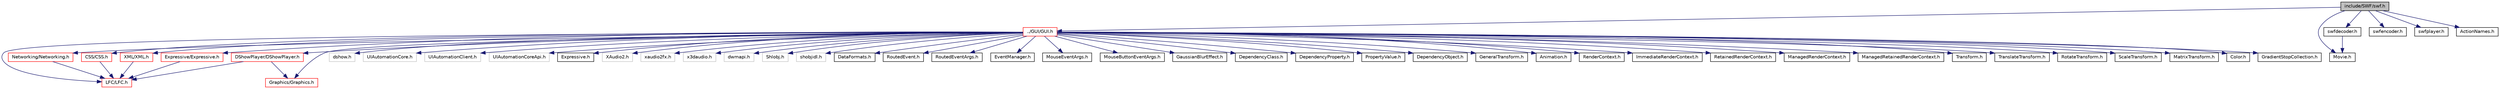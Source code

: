 digraph G
{
  edge [fontname="Helvetica",fontsize="10",labelfontname="Helvetica",labelfontsize="10"];
  node [fontname="Helvetica",fontsize="10",shape=record];
  Node1 [label="include/SWF/swf.h",height=0.2,width=0.4,color="black", fillcolor="grey75", style="filled" fontcolor="black"];
  Node1 -> Node2 [color="midnightblue",fontsize="10",style="solid",fontname="Helvetica"];
  Node2 [label="../GUI/GUI.h",height=0.2,width=0.4,color="red", fillcolor="white", style="filled",URL="$_g_u_i_8h.html"];
  Node2 -> Node3 [color="midnightblue",fontsize="10",style="solid",fontname="Helvetica"];
  Node3 [label="LFC/LFC.h",height=0.2,width=0.4,color="red", fillcolor="white", style="filled",URL="$_l_f_c_8h.html"];
  Node2 -> Node4 [color="midnightblue",fontsize="10",style="solid",fontname="Helvetica"];
  Node4 [label="Networking/Networking.h",height=0.2,width=0.4,color="red", fillcolor="white", style="filled",URL="$_networking_8h.html"];
  Node4 -> Node3 [color="midnightblue",fontsize="10",style="solid",fontname="Helvetica"];
  Node2 -> Node5 [color="midnightblue",fontsize="10",style="solid",fontname="Helvetica"];
  Node5 [label="Graphics/Graphics.h",height=0.2,width=0.4,color="red", fillcolor="white", style="filled",URL="$_graphics_8h.html"];
  Node2 -> Node6 [color="midnightblue",fontsize="10",style="solid",fontname="Helvetica"];
  Node6 [label="DShowPlayer/DShowPlayer.h",height=0.2,width=0.4,color="red", fillcolor="white", style="filled",URL="$_d_show_player_8h.html"];
  Node6 -> Node3 [color="midnightblue",fontsize="10",style="solid",fontname="Helvetica"];
  Node6 -> Node5 [color="midnightblue",fontsize="10",style="solid",fontname="Helvetica"];
  Node2 -> Node7 [color="midnightblue",fontsize="10",style="solid",fontname="Helvetica"];
  Node7 [label="CSS/CSS.h",height=0.2,width=0.4,color="red", fillcolor="white", style="filled",URL="$_c_s_s_8h.html"];
  Node7 -> Node3 [color="midnightblue",fontsize="10",style="solid",fontname="Helvetica"];
  Node2 -> Node8 [color="midnightblue",fontsize="10",style="solid",fontname="Helvetica"];
  Node8 [label="XML/XML.h",height=0.2,width=0.4,color="red", fillcolor="white", style="filled",URL="$_x_m_l_8h.html"];
  Node8 -> Node3 [color="midnightblue",fontsize="10",style="solid",fontname="Helvetica"];
  Node2 -> Node9 [color="midnightblue",fontsize="10",style="solid",fontname="Helvetica"];
  Node9 [label="Expressive/Expressive.h",height=0.2,width=0.4,color="red", fillcolor="white", style="filled",URL="$_expressive_2_expressive_8h.html"];
  Node9 -> Node3 [color="midnightblue",fontsize="10",style="solid",fontname="Helvetica"];
  Node2 -> Node10 [color="midnightblue",fontsize="10",style="solid",fontname="Helvetica"];
  Node10 [label="dshow.h",height=0.2,width=0.4,color="grey75", fillcolor="white", style="filled"];
  Node2 -> Node11 [color="midnightblue",fontsize="10",style="solid",fontname="Helvetica"];
  Node11 [label="UIAutomationCore.h",height=0.2,width=0.4,color="grey75", fillcolor="white", style="filled"];
  Node2 -> Node12 [color="midnightblue",fontsize="10",style="solid",fontname="Helvetica"];
  Node12 [label="UIAutomationClient.h",height=0.2,width=0.4,color="grey75", fillcolor="white", style="filled"];
  Node2 -> Node13 [color="midnightblue",fontsize="10",style="solid",fontname="Helvetica"];
  Node13 [label="UIAutomationCoreApi.h",height=0.2,width=0.4,color="grey75", fillcolor="white", style="filled"];
  Node2 -> Node14 [color="midnightblue",fontsize="10",style="solid",fontname="Helvetica"];
  Node14 [label="Expressive.h",height=0.2,width=0.4,color="black", fillcolor="white", style="filled",URL="$_g_u_i_2_expressive_8h.html"];
  Node2 -> Node15 [color="midnightblue",fontsize="10",style="solid",fontname="Helvetica"];
  Node15 [label="XAudio2.h",height=0.2,width=0.4,color="grey75", fillcolor="white", style="filled"];
  Node2 -> Node16 [color="midnightblue",fontsize="10",style="solid",fontname="Helvetica"];
  Node16 [label="xaudio2fx.h",height=0.2,width=0.4,color="grey75", fillcolor="white", style="filled"];
  Node2 -> Node17 [color="midnightblue",fontsize="10",style="solid",fontname="Helvetica"];
  Node17 [label="x3daudio.h",height=0.2,width=0.4,color="grey75", fillcolor="white", style="filled"];
  Node2 -> Node18 [color="midnightblue",fontsize="10",style="solid",fontname="Helvetica"];
  Node18 [label="dwmapi.h",height=0.2,width=0.4,color="grey75", fillcolor="white", style="filled"];
  Node2 -> Node19 [color="midnightblue",fontsize="10",style="solid",fontname="Helvetica"];
  Node19 [label="Shlobj.h",height=0.2,width=0.4,color="grey75", fillcolor="white", style="filled"];
  Node2 -> Node20 [color="midnightblue",fontsize="10",style="solid",fontname="Helvetica"];
  Node20 [label="shobjidl.h",height=0.2,width=0.4,color="grey75", fillcolor="white", style="filled"];
  Node2 -> Node21 [color="midnightblue",fontsize="10",style="solid",fontname="Helvetica"];
  Node21 [label="DataFormats.h",height=0.2,width=0.4,color="black", fillcolor="white", style="filled",URL="$_data_formats_8h.html"];
  Node2 -> Node22 [color="midnightblue",fontsize="10",style="solid",fontname="Helvetica"];
  Node22 [label="RoutedEvent.h",height=0.2,width=0.4,color="black", fillcolor="white", style="filled",URL="$_routed_event_8h.html"];
  Node2 -> Node23 [color="midnightblue",fontsize="10",style="solid",fontname="Helvetica"];
  Node23 [label="RoutedEventArgs.h",height=0.2,width=0.4,color="black", fillcolor="white", style="filled",URL="$_routed_event_args_8h.html"];
  Node2 -> Node24 [color="midnightblue",fontsize="10",style="solid",fontname="Helvetica"];
  Node24 [label="EventManager.h",height=0.2,width=0.4,color="black", fillcolor="white", style="filled",URL="$_event_manager_8h.html"];
  Node2 -> Node25 [color="midnightblue",fontsize="10",style="solid",fontname="Helvetica"];
  Node25 [label="MouseEventArgs.h",height=0.2,width=0.4,color="black", fillcolor="white", style="filled",URL="$_mouse_event_args_8h.html"];
  Node2 -> Node26 [color="midnightblue",fontsize="10",style="solid",fontname="Helvetica"];
  Node26 [label="MouseButtonEventArgs.h",height=0.2,width=0.4,color="black", fillcolor="white", style="filled",URL="$_mouse_button_event_args_8h.html"];
  Node2 -> Node27 [color="midnightblue",fontsize="10",style="solid",fontname="Helvetica"];
  Node27 [label="GaussianBlurEffect.h",height=0.2,width=0.4,color="black", fillcolor="white", style="filled",URL="$_gaussian_blur_effect_8h.html"];
  Node2 -> Node28 [color="midnightblue",fontsize="10",style="solid",fontname="Helvetica"];
  Node28 [label="DependencyClass.h",height=0.2,width=0.4,color="black", fillcolor="white", style="filled",URL="$_dependency_class_8h.html"];
  Node2 -> Node29 [color="midnightblue",fontsize="10",style="solid",fontname="Helvetica"];
  Node29 [label="DependencyProperty.h",height=0.2,width=0.4,color="black", fillcolor="white", style="filled",URL="$_dependency_property_8h.html"];
  Node2 -> Node30 [color="midnightblue",fontsize="10",style="solid",fontname="Helvetica"];
  Node30 [label="PropertyValue.h",height=0.2,width=0.4,color="black", fillcolor="white", style="filled",URL="$_property_value_8h.html"];
  Node2 -> Node31 [color="midnightblue",fontsize="10",style="solid",fontname="Helvetica"];
  Node31 [label="DependencyObject.h",height=0.2,width=0.4,color="black", fillcolor="white", style="filled",URL="$_dependency_object_8h.html"];
  Node2 -> Node32 [color="midnightblue",fontsize="10",style="solid",fontname="Helvetica"];
  Node32 [label="GeneralTransform.h",height=0.2,width=0.4,color="black", fillcolor="white", style="filled",URL="$_general_transform_8h.html"];
  Node2 -> Node33 [color="midnightblue",fontsize="10",style="solid",fontname="Helvetica"];
  Node33 [label="Animation.h",height=0.2,width=0.4,color="black", fillcolor="white", style="filled",URL="$_animation_8h.html"];
  Node2 -> Node34 [color="midnightblue",fontsize="10",style="solid",fontname="Helvetica"];
  Node34 [label="RenderContext.h",height=0.2,width=0.4,color="black", fillcolor="white", style="filled",URL="$_render_context_8h.html"];
  Node2 -> Node35 [color="midnightblue",fontsize="10",style="solid",fontname="Helvetica"];
  Node35 [label="ImmediateRenderContext.h",height=0.2,width=0.4,color="black", fillcolor="white", style="filled",URL="$_immediate_render_context_8h.html"];
  Node2 -> Node36 [color="midnightblue",fontsize="10",style="solid",fontname="Helvetica"];
  Node36 [label="RetainedRenderContext.h",height=0.2,width=0.4,color="black", fillcolor="white", style="filled",URL="$_retained_render_context_8h.html"];
  Node2 -> Node37 [color="midnightblue",fontsize="10",style="solid",fontname="Helvetica"];
  Node37 [label="ManagedRenderContext.h",height=0.2,width=0.4,color="black", fillcolor="white", style="filled",URL="$_managed_render_context_8h.html"];
  Node2 -> Node38 [color="midnightblue",fontsize="10",style="solid",fontname="Helvetica"];
  Node38 [label="ManagedRetainedRenderContext.h",height=0.2,width=0.4,color="black", fillcolor="white", style="filled",URL="$_managed_retained_render_context_8h.html"];
  Node2 -> Node39 [color="midnightblue",fontsize="10",style="solid",fontname="Helvetica"];
  Node39 [label="Transform.h",height=0.2,width=0.4,color="black", fillcolor="white", style="filled",URL="$_g_u_i_2_transform_8h.html"];
  Node2 -> Node40 [color="midnightblue",fontsize="10",style="solid",fontname="Helvetica"];
  Node40 [label="TranslateTransform.h",height=0.2,width=0.4,color="black", fillcolor="white", style="filled",URL="$_translate_transform_8h.html"];
  Node2 -> Node41 [color="midnightblue",fontsize="10",style="solid",fontname="Helvetica"];
  Node41 [label="RotateTransform.h",height=0.2,width=0.4,color="black", fillcolor="white", style="filled",URL="$_rotate_transform_8h.html"];
  Node2 -> Node42 [color="midnightblue",fontsize="10",style="solid",fontname="Helvetica"];
  Node42 [label="ScaleTransform.h",height=0.2,width=0.4,color="black", fillcolor="white", style="filled",URL="$_scale_transform_8h.html"];
  Node2 -> Node43 [color="midnightblue",fontsize="10",style="solid",fontname="Helvetica"];
  Node43 [label="MatrixTransform.h",height=0.2,width=0.4,color="black", fillcolor="white", style="filled",URL="$_matrix_transform_8h.html"];
  Node2 -> Node44 [color="midnightblue",fontsize="10",style="solid",fontname="Helvetica"];
  Node44 [label="Color.h",height=0.2,width=0.4,color="black", fillcolor="white", style="filled",URL="$_g_u_i_2_color_8h.html"];
  Node2 -> Node45 [color="midnightblue",fontsize="10",style="solid",fontname="Helvetica"];
  Node45 [label="GradientStopCollection.h",height=0.2,width=0.4,color="black", fillcolor="white", style="filled",URL="$_gradient_stop_collection_8h.html"];
  Node1 -> Node46 [color="midnightblue",fontsize="10",style="solid",fontname="Helvetica"];
  Node46 [label="Movie.h",height=0.2,width=0.4,color="black", fillcolor="white", style="filled",URL="$_movie_8h.html"];
  Node1 -> Node47 [color="midnightblue",fontsize="10",style="solid",fontname="Helvetica"];
  Node47 [label="swfdecoder.h",height=0.2,width=0.4,color="black", fillcolor="white", style="filled",URL="$swfdecoder_8h.html"];
  Node47 -> Node46 [color="midnightblue",fontsize="10",style="solid",fontname="Helvetica"];
  Node1 -> Node48 [color="midnightblue",fontsize="10",style="solid",fontname="Helvetica"];
  Node48 [label="swfencoder.h",height=0.2,width=0.4,color="black", fillcolor="white", style="filled",URL="$swfencoder_8h.html"];
  Node1 -> Node49 [color="midnightblue",fontsize="10",style="solid",fontname="Helvetica"];
  Node49 [label="swfplayer.h",height=0.2,width=0.4,color="black", fillcolor="white", style="filled",URL="$swfplayer_8h.html"];
  Node1 -> Node50 [color="midnightblue",fontsize="10",style="solid",fontname="Helvetica"];
  Node50 [label="ActionNames.h",height=0.2,width=0.4,color="black", fillcolor="white", style="filled",URL="$_action_names_8h.html"];
}
